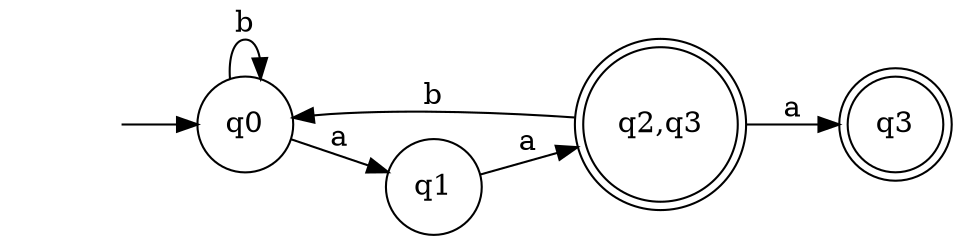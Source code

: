 digraph DFA {
	graph [rankdir=LR]
	"" [label="" shape=plaintext]
	"q2,q3" [label="q2,q3" shape=doublecircle]
	q3 [label=q3 shape=doublecircle]
	q0 [label=q0 shape=circle]
	q1 [label=q1 shape=circle]
	"" -> q0 [label=""]
	q0 -> q1 [label=a]
	q0 -> q0 [label=b]
	q1 -> "q2,q3" [label=a]
	"q2,q3" -> q3 [label=a]
	"q2,q3" -> q0 [label=b]
}

